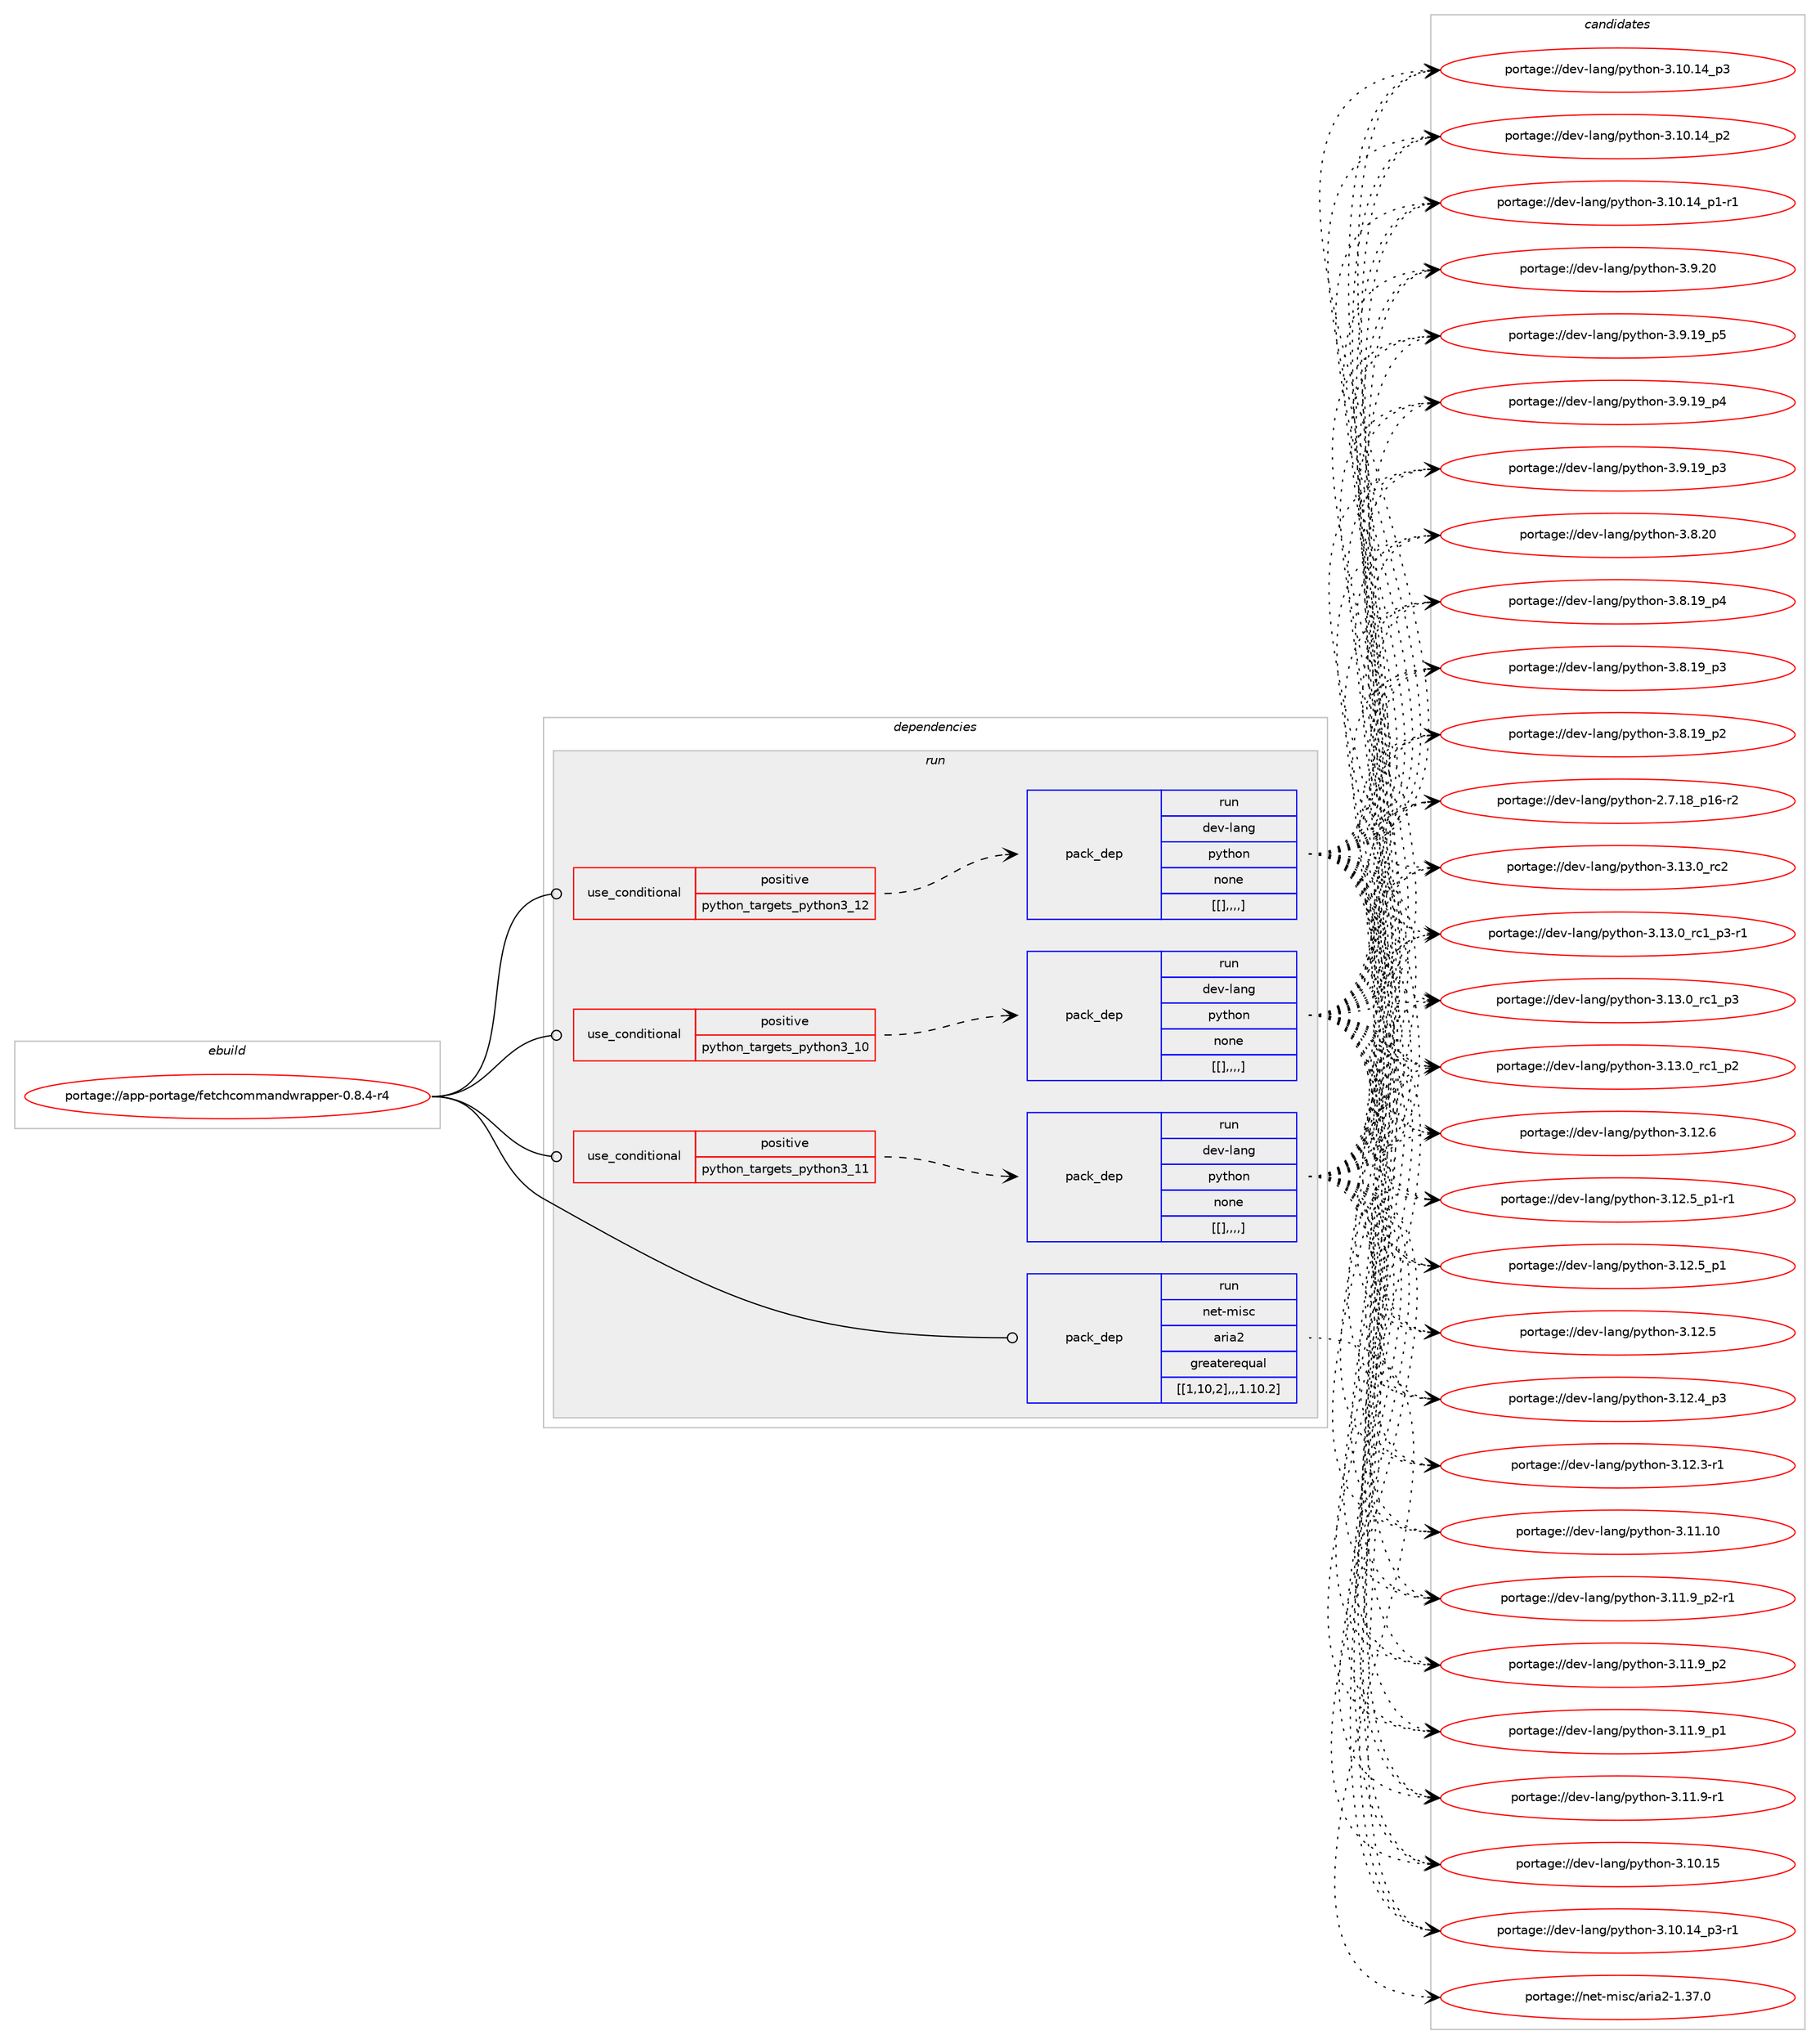 digraph prolog {

# *************
# Graph options
# *************

newrank=true;
concentrate=true;
compound=true;
graph [rankdir=LR,fontname=Helvetica,fontsize=10,ranksep=1.5];#, ranksep=2.5, nodesep=0.2];
edge  [arrowhead=vee];
node  [fontname=Helvetica,fontsize=10];

# **********
# The ebuild
# **********

subgraph cluster_leftcol {
color=gray;
label=<<i>ebuild</i>>;
id [label="portage://app-portage/fetchcommandwrapper-0.8.4-r4", color=red, width=4, href="../app-portage/fetchcommandwrapper-0.8.4-r4.svg"];
}

# ****************
# The dependencies
# ****************

subgraph cluster_midcol {
color=gray;
label=<<i>dependencies</i>>;
subgraph cluster_compile {
fillcolor="#eeeeee";
style=filled;
label=<<i>compile</i>>;
}
subgraph cluster_compileandrun {
fillcolor="#eeeeee";
style=filled;
label=<<i>compile and run</i>>;
}
subgraph cluster_run {
fillcolor="#eeeeee";
style=filled;
label=<<i>run</i>>;
subgraph cond14188 {
dependency50901 [label=<<TABLE BORDER="0" CELLBORDER="1" CELLSPACING="0" CELLPADDING="4"><TR><TD ROWSPAN="3" CELLPADDING="10">use_conditional</TD></TR><TR><TD>positive</TD></TR><TR><TD>python_targets_python3_10</TD></TR></TABLE>>, shape=none, color=red];
subgraph pack36253 {
dependency50902 [label=<<TABLE BORDER="0" CELLBORDER="1" CELLSPACING="0" CELLPADDING="4" WIDTH="220"><TR><TD ROWSPAN="6" CELLPADDING="30">pack_dep</TD></TR><TR><TD WIDTH="110">run</TD></TR><TR><TD>dev-lang</TD></TR><TR><TD>python</TD></TR><TR><TD>none</TD></TR><TR><TD>[[],,,,]</TD></TR></TABLE>>, shape=none, color=blue];
}
dependency50901:e -> dependency50902:w [weight=20,style="dashed",arrowhead="vee"];
}
id:e -> dependency50901:w [weight=20,style="solid",arrowhead="odot"];
subgraph cond14189 {
dependency50903 [label=<<TABLE BORDER="0" CELLBORDER="1" CELLSPACING="0" CELLPADDING="4"><TR><TD ROWSPAN="3" CELLPADDING="10">use_conditional</TD></TR><TR><TD>positive</TD></TR><TR><TD>python_targets_python3_11</TD></TR></TABLE>>, shape=none, color=red];
subgraph pack36254 {
dependency50904 [label=<<TABLE BORDER="0" CELLBORDER="1" CELLSPACING="0" CELLPADDING="4" WIDTH="220"><TR><TD ROWSPAN="6" CELLPADDING="30">pack_dep</TD></TR><TR><TD WIDTH="110">run</TD></TR><TR><TD>dev-lang</TD></TR><TR><TD>python</TD></TR><TR><TD>none</TD></TR><TR><TD>[[],,,,]</TD></TR></TABLE>>, shape=none, color=blue];
}
dependency50903:e -> dependency50904:w [weight=20,style="dashed",arrowhead="vee"];
}
id:e -> dependency50903:w [weight=20,style="solid",arrowhead="odot"];
subgraph cond14190 {
dependency50905 [label=<<TABLE BORDER="0" CELLBORDER="1" CELLSPACING="0" CELLPADDING="4"><TR><TD ROWSPAN="3" CELLPADDING="10">use_conditional</TD></TR><TR><TD>positive</TD></TR><TR><TD>python_targets_python3_12</TD></TR></TABLE>>, shape=none, color=red];
subgraph pack36255 {
dependency50906 [label=<<TABLE BORDER="0" CELLBORDER="1" CELLSPACING="0" CELLPADDING="4" WIDTH="220"><TR><TD ROWSPAN="6" CELLPADDING="30">pack_dep</TD></TR><TR><TD WIDTH="110">run</TD></TR><TR><TD>dev-lang</TD></TR><TR><TD>python</TD></TR><TR><TD>none</TD></TR><TR><TD>[[],,,,]</TD></TR></TABLE>>, shape=none, color=blue];
}
dependency50905:e -> dependency50906:w [weight=20,style="dashed",arrowhead="vee"];
}
id:e -> dependency50905:w [weight=20,style="solid",arrowhead="odot"];
subgraph pack36256 {
dependency50907 [label=<<TABLE BORDER="0" CELLBORDER="1" CELLSPACING="0" CELLPADDING="4" WIDTH="220"><TR><TD ROWSPAN="6" CELLPADDING="30">pack_dep</TD></TR><TR><TD WIDTH="110">run</TD></TR><TR><TD>net-misc</TD></TR><TR><TD>aria2</TD></TR><TR><TD>greaterequal</TD></TR><TR><TD>[[1,10,2],,,1.10.2]</TD></TR></TABLE>>, shape=none, color=blue];
}
id:e -> dependency50907:w [weight=20,style="solid",arrowhead="odot"];
}
}

# **************
# The candidates
# **************

subgraph cluster_choices {
rank=same;
color=gray;
label=<<i>candidates</i>>;

subgraph choice36253 {
color=black;
nodesep=1;
choice10010111845108971101034711212111610411111045514649514648951149950 [label="portage://dev-lang/python-3.13.0_rc2", color=red, width=4,href="../dev-lang/python-3.13.0_rc2.svg"];
choice1001011184510897110103471121211161041111104551464951464895114994995112514511449 [label="portage://dev-lang/python-3.13.0_rc1_p3-r1", color=red, width=4,href="../dev-lang/python-3.13.0_rc1_p3-r1.svg"];
choice100101118451089711010347112121116104111110455146495146489511499499511251 [label="portage://dev-lang/python-3.13.0_rc1_p3", color=red, width=4,href="../dev-lang/python-3.13.0_rc1_p3.svg"];
choice100101118451089711010347112121116104111110455146495146489511499499511250 [label="portage://dev-lang/python-3.13.0_rc1_p2", color=red, width=4,href="../dev-lang/python-3.13.0_rc1_p2.svg"];
choice10010111845108971101034711212111610411111045514649504654 [label="portage://dev-lang/python-3.12.6", color=red, width=4,href="../dev-lang/python-3.12.6.svg"];
choice1001011184510897110103471121211161041111104551464950465395112494511449 [label="portage://dev-lang/python-3.12.5_p1-r1", color=red, width=4,href="../dev-lang/python-3.12.5_p1-r1.svg"];
choice100101118451089711010347112121116104111110455146495046539511249 [label="portage://dev-lang/python-3.12.5_p1", color=red, width=4,href="../dev-lang/python-3.12.5_p1.svg"];
choice10010111845108971101034711212111610411111045514649504653 [label="portage://dev-lang/python-3.12.5", color=red, width=4,href="../dev-lang/python-3.12.5.svg"];
choice100101118451089711010347112121116104111110455146495046529511251 [label="portage://dev-lang/python-3.12.4_p3", color=red, width=4,href="../dev-lang/python-3.12.4_p3.svg"];
choice100101118451089711010347112121116104111110455146495046514511449 [label="portage://dev-lang/python-3.12.3-r1", color=red, width=4,href="../dev-lang/python-3.12.3-r1.svg"];
choice1001011184510897110103471121211161041111104551464949464948 [label="portage://dev-lang/python-3.11.10", color=red, width=4,href="../dev-lang/python-3.11.10.svg"];
choice1001011184510897110103471121211161041111104551464949465795112504511449 [label="portage://dev-lang/python-3.11.9_p2-r1", color=red, width=4,href="../dev-lang/python-3.11.9_p2-r1.svg"];
choice100101118451089711010347112121116104111110455146494946579511250 [label="portage://dev-lang/python-3.11.9_p2", color=red, width=4,href="../dev-lang/python-3.11.9_p2.svg"];
choice100101118451089711010347112121116104111110455146494946579511249 [label="portage://dev-lang/python-3.11.9_p1", color=red, width=4,href="../dev-lang/python-3.11.9_p1.svg"];
choice100101118451089711010347112121116104111110455146494946574511449 [label="portage://dev-lang/python-3.11.9-r1", color=red, width=4,href="../dev-lang/python-3.11.9-r1.svg"];
choice1001011184510897110103471121211161041111104551464948464953 [label="portage://dev-lang/python-3.10.15", color=red, width=4,href="../dev-lang/python-3.10.15.svg"];
choice100101118451089711010347112121116104111110455146494846495295112514511449 [label="portage://dev-lang/python-3.10.14_p3-r1", color=red, width=4,href="../dev-lang/python-3.10.14_p3-r1.svg"];
choice10010111845108971101034711212111610411111045514649484649529511251 [label="portage://dev-lang/python-3.10.14_p3", color=red, width=4,href="../dev-lang/python-3.10.14_p3.svg"];
choice10010111845108971101034711212111610411111045514649484649529511250 [label="portage://dev-lang/python-3.10.14_p2", color=red, width=4,href="../dev-lang/python-3.10.14_p2.svg"];
choice100101118451089711010347112121116104111110455146494846495295112494511449 [label="portage://dev-lang/python-3.10.14_p1-r1", color=red, width=4,href="../dev-lang/python-3.10.14_p1-r1.svg"];
choice10010111845108971101034711212111610411111045514657465048 [label="portage://dev-lang/python-3.9.20", color=red, width=4,href="../dev-lang/python-3.9.20.svg"];
choice100101118451089711010347112121116104111110455146574649579511253 [label="portage://dev-lang/python-3.9.19_p5", color=red, width=4,href="../dev-lang/python-3.9.19_p5.svg"];
choice100101118451089711010347112121116104111110455146574649579511252 [label="portage://dev-lang/python-3.9.19_p4", color=red, width=4,href="../dev-lang/python-3.9.19_p4.svg"];
choice100101118451089711010347112121116104111110455146574649579511251 [label="portage://dev-lang/python-3.9.19_p3", color=red, width=4,href="../dev-lang/python-3.9.19_p3.svg"];
choice10010111845108971101034711212111610411111045514656465048 [label="portage://dev-lang/python-3.8.20", color=red, width=4,href="../dev-lang/python-3.8.20.svg"];
choice100101118451089711010347112121116104111110455146564649579511252 [label="portage://dev-lang/python-3.8.19_p4", color=red, width=4,href="../dev-lang/python-3.8.19_p4.svg"];
choice100101118451089711010347112121116104111110455146564649579511251 [label="portage://dev-lang/python-3.8.19_p3", color=red, width=4,href="../dev-lang/python-3.8.19_p3.svg"];
choice100101118451089711010347112121116104111110455146564649579511250 [label="portage://dev-lang/python-3.8.19_p2", color=red, width=4,href="../dev-lang/python-3.8.19_p2.svg"];
choice100101118451089711010347112121116104111110455046554649569511249544511450 [label="portage://dev-lang/python-2.7.18_p16-r2", color=red, width=4,href="../dev-lang/python-2.7.18_p16-r2.svg"];
dependency50902:e -> choice10010111845108971101034711212111610411111045514649514648951149950:w [style=dotted,weight="100"];
dependency50902:e -> choice1001011184510897110103471121211161041111104551464951464895114994995112514511449:w [style=dotted,weight="100"];
dependency50902:e -> choice100101118451089711010347112121116104111110455146495146489511499499511251:w [style=dotted,weight="100"];
dependency50902:e -> choice100101118451089711010347112121116104111110455146495146489511499499511250:w [style=dotted,weight="100"];
dependency50902:e -> choice10010111845108971101034711212111610411111045514649504654:w [style=dotted,weight="100"];
dependency50902:e -> choice1001011184510897110103471121211161041111104551464950465395112494511449:w [style=dotted,weight="100"];
dependency50902:e -> choice100101118451089711010347112121116104111110455146495046539511249:w [style=dotted,weight="100"];
dependency50902:e -> choice10010111845108971101034711212111610411111045514649504653:w [style=dotted,weight="100"];
dependency50902:e -> choice100101118451089711010347112121116104111110455146495046529511251:w [style=dotted,weight="100"];
dependency50902:e -> choice100101118451089711010347112121116104111110455146495046514511449:w [style=dotted,weight="100"];
dependency50902:e -> choice1001011184510897110103471121211161041111104551464949464948:w [style=dotted,weight="100"];
dependency50902:e -> choice1001011184510897110103471121211161041111104551464949465795112504511449:w [style=dotted,weight="100"];
dependency50902:e -> choice100101118451089711010347112121116104111110455146494946579511250:w [style=dotted,weight="100"];
dependency50902:e -> choice100101118451089711010347112121116104111110455146494946579511249:w [style=dotted,weight="100"];
dependency50902:e -> choice100101118451089711010347112121116104111110455146494946574511449:w [style=dotted,weight="100"];
dependency50902:e -> choice1001011184510897110103471121211161041111104551464948464953:w [style=dotted,weight="100"];
dependency50902:e -> choice100101118451089711010347112121116104111110455146494846495295112514511449:w [style=dotted,weight="100"];
dependency50902:e -> choice10010111845108971101034711212111610411111045514649484649529511251:w [style=dotted,weight="100"];
dependency50902:e -> choice10010111845108971101034711212111610411111045514649484649529511250:w [style=dotted,weight="100"];
dependency50902:e -> choice100101118451089711010347112121116104111110455146494846495295112494511449:w [style=dotted,weight="100"];
dependency50902:e -> choice10010111845108971101034711212111610411111045514657465048:w [style=dotted,weight="100"];
dependency50902:e -> choice100101118451089711010347112121116104111110455146574649579511253:w [style=dotted,weight="100"];
dependency50902:e -> choice100101118451089711010347112121116104111110455146574649579511252:w [style=dotted,weight="100"];
dependency50902:e -> choice100101118451089711010347112121116104111110455146574649579511251:w [style=dotted,weight="100"];
dependency50902:e -> choice10010111845108971101034711212111610411111045514656465048:w [style=dotted,weight="100"];
dependency50902:e -> choice100101118451089711010347112121116104111110455146564649579511252:w [style=dotted,weight="100"];
dependency50902:e -> choice100101118451089711010347112121116104111110455146564649579511251:w [style=dotted,weight="100"];
dependency50902:e -> choice100101118451089711010347112121116104111110455146564649579511250:w [style=dotted,weight="100"];
dependency50902:e -> choice100101118451089711010347112121116104111110455046554649569511249544511450:w [style=dotted,weight="100"];
}
subgraph choice36254 {
color=black;
nodesep=1;
choice10010111845108971101034711212111610411111045514649514648951149950 [label="portage://dev-lang/python-3.13.0_rc2", color=red, width=4,href="../dev-lang/python-3.13.0_rc2.svg"];
choice1001011184510897110103471121211161041111104551464951464895114994995112514511449 [label="portage://dev-lang/python-3.13.0_rc1_p3-r1", color=red, width=4,href="../dev-lang/python-3.13.0_rc1_p3-r1.svg"];
choice100101118451089711010347112121116104111110455146495146489511499499511251 [label="portage://dev-lang/python-3.13.0_rc1_p3", color=red, width=4,href="../dev-lang/python-3.13.0_rc1_p3.svg"];
choice100101118451089711010347112121116104111110455146495146489511499499511250 [label="portage://dev-lang/python-3.13.0_rc1_p2", color=red, width=4,href="../dev-lang/python-3.13.0_rc1_p2.svg"];
choice10010111845108971101034711212111610411111045514649504654 [label="portage://dev-lang/python-3.12.6", color=red, width=4,href="../dev-lang/python-3.12.6.svg"];
choice1001011184510897110103471121211161041111104551464950465395112494511449 [label="portage://dev-lang/python-3.12.5_p1-r1", color=red, width=4,href="../dev-lang/python-3.12.5_p1-r1.svg"];
choice100101118451089711010347112121116104111110455146495046539511249 [label="portage://dev-lang/python-3.12.5_p1", color=red, width=4,href="../dev-lang/python-3.12.5_p1.svg"];
choice10010111845108971101034711212111610411111045514649504653 [label="portage://dev-lang/python-3.12.5", color=red, width=4,href="../dev-lang/python-3.12.5.svg"];
choice100101118451089711010347112121116104111110455146495046529511251 [label="portage://dev-lang/python-3.12.4_p3", color=red, width=4,href="../dev-lang/python-3.12.4_p3.svg"];
choice100101118451089711010347112121116104111110455146495046514511449 [label="portage://dev-lang/python-3.12.3-r1", color=red, width=4,href="../dev-lang/python-3.12.3-r1.svg"];
choice1001011184510897110103471121211161041111104551464949464948 [label="portage://dev-lang/python-3.11.10", color=red, width=4,href="../dev-lang/python-3.11.10.svg"];
choice1001011184510897110103471121211161041111104551464949465795112504511449 [label="portage://dev-lang/python-3.11.9_p2-r1", color=red, width=4,href="../dev-lang/python-3.11.9_p2-r1.svg"];
choice100101118451089711010347112121116104111110455146494946579511250 [label="portage://dev-lang/python-3.11.9_p2", color=red, width=4,href="../dev-lang/python-3.11.9_p2.svg"];
choice100101118451089711010347112121116104111110455146494946579511249 [label="portage://dev-lang/python-3.11.9_p1", color=red, width=4,href="../dev-lang/python-3.11.9_p1.svg"];
choice100101118451089711010347112121116104111110455146494946574511449 [label="portage://dev-lang/python-3.11.9-r1", color=red, width=4,href="../dev-lang/python-3.11.9-r1.svg"];
choice1001011184510897110103471121211161041111104551464948464953 [label="portage://dev-lang/python-3.10.15", color=red, width=4,href="../dev-lang/python-3.10.15.svg"];
choice100101118451089711010347112121116104111110455146494846495295112514511449 [label="portage://dev-lang/python-3.10.14_p3-r1", color=red, width=4,href="../dev-lang/python-3.10.14_p3-r1.svg"];
choice10010111845108971101034711212111610411111045514649484649529511251 [label="portage://dev-lang/python-3.10.14_p3", color=red, width=4,href="../dev-lang/python-3.10.14_p3.svg"];
choice10010111845108971101034711212111610411111045514649484649529511250 [label="portage://dev-lang/python-3.10.14_p2", color=red, width=4,href="../dev-lang/python-3.10.14_p2.svg"];
choice100101118451089711010347112121116104111110455146494846495295112494511449 [label="portage://dev-lang/python-3.10.14_p1-r1", color=red, width=4,href="../dev-lang/python-3.10.14_p1-r1.svg"];
choice10010111845108971101034711212111610411111045514657465048 [label="portage://dev-lang/python-3.9.20", color=red, width=4,href="../dev-lang/python-3.9.20.svg"];
choice100101118451089711010347112121116104111110455146574649579511253 [label="portage://dev-lang/python-3.9.19_p5", color=red, width=4,href="../dev-lang/python-3.9.19_p5.svg"];
choice100101118451089711010347112121116104111110455146574649579511252 [label="portage://dev-lang/python-3.9.19_p4", color=red, width=4,href="../dev-lang/python-3.9.19_p4.svg"];
choice100101118451089711010347112121116104111110455146574649579511251 [label="portage://dev-lang/python-3.9.19_p3", color=red, width=4,href="../dev-lang/python-3.9.19_p3.svg"];
choice10010111845108971101034711212111610411111045514656465048 [label="portage://dev-lang/python-3.8.20", color=red, width=4,href="../dev-lang/python-3.8.20.svg"];
choice100101118451089711010347112121116104111110455146564649579511252 [label="portage://dev-lang/python-3.8.19_p4", color=red, width=4,href="../dev-lang/python-3.8.19_p4.svg"];
choice100101118451089711010347112121116104111110455146564649579511251 [label="portage://dev-lang/python-3.8.19_p3", color=red, width=4,href="../dev-lang/python-3.8.19_p3.svg"];
choice100101118451089711010347112121116104111110455146564649579511250 [label="portage://dev-lang/python-3.8.19_p2", color=red, width=4,href="../dev-lang/python-3.8.19_p2.svg"];
choice100101118451089711010347112121116104111110455046554649569511249544511450 [label="portage://dev-lang/python-2.7.18_p16-r2", color=red, width=4,href="../dev-lang/python-2.7.18_p16-r2.svg"];
dependency50904:e -> choice10010111845108971101034711212111610411111045514649514648951149950:w [style=dotted,weight="100"];
dependency50904:e -> choice1001011184510897110103471121211161041111104551464951464895114994995112514511449:w [style=dotted,weight="100"];
dependency50904:e -> choice100101118451089711010347112121116104111110455146495146489511499499511251:w [style=dotted,weight="100"];
dependency50904:e -> choice100101118451089711010347112121116104111110455146495146489511499499511250:w [style=dotted,weight="100"];
dependency50904:e -> choice10010111845108971101034711212111610411111045514649504654:w [style=dotted,weight="100"];
dependency50904:e -> choice1001011184510897110103471121211161041111104551464950465395112494511449:w [style=dotted,weight="100"];
dependency50904:e -> choice100101118451089711010347112121116104111110455146495046539511249:w [style=dotted,weight="100"];
dependency50904:e -> choice10010111845108971101034711212111610411111045514649504653:w [style=dotted,weight="100"];
dependency50904:e -> choice100101118451089711010347112121116104111110455146495046529511251:w [style=dotted,weight="100"];
dependency50904:e -> choice100101118451089711010347112121116104111110455146495046514511449:w [style=dotted,weight="100"];
dependency50904:e -> choice1001011184510897110103471121211161041111104551464949464948:w [style=dotted,weight="100"];
dependency50904:e -> choice1001011184510897110103471121211161041111104551464949465795112504511449:w [style=dotted,weight="100"];
dependency50904:e -> choice100101118451089711010347112121116104111110455146494946579511250:w [style=dotted,weight="100"];
dependency50904:e -> choice100101118451089711010347112121116104111110455146494946579511249:w [style=dotted,weight="100"];
dependency50904:e -> choice100101118451089711010347112121116104111110455146494946574511449:w [style=dotted,weight="100"];
dependency50904:e -> choice1001011184510897110103471121211161041111104551464948464953:w [style=dotted,weight="100"];
dependency50904:e -> choice100101118451089711010347112121116104111110455146494846495295112514511449:w [style=dotted,weight="100"];
dependency50904:e -> choice10010111845108971101034711212111610411111045514649484649529511251:w [style=dotted,weight="100"];
dependency50904:e -> choice10010111845108971101034711212111610411111045514649484649529511250:w [style=dotted,weight="100"];
dependency50904:e -> choice100101118451089711010347112121116104111110455146494846495295112494511449:w [style=dotted,weight="100"];
dependency50904:e -> choice10010111845108971101034711212111610411111045514657465048:w [style=dotted,weight="100"];
dependency50904:e -> choice100101118451089711010347112121116104111110455146574649579511253:w [style=dotted,weight="100"];
dependency50904:e -> choice100101118451089711010347112121116104111110455146574649579511252:w [style=dotted,weight="100"];
dependency50904:e -> choice100101118451089711010347112121116104111110455146574649579511251:w [style=dotted,weight="100"];
dependency50904:e -> choice10010111845108971101034711212111610411111045514656465048:w [style=dotted,weight="100"];
dependency50904:e -> choice100101118451089711010347112121116104111110455146564649579511252:w [style=dotted,weight="100"];
dependency50904:e -> choice100101118451089711010347112121116104111110455146564649579511251:w [style=dotted,weight="100"];
dependency50904:e -> choice100101118451089711010347112121116104111110455146564649579511250:w [style=dotted,weight="100"];
dependency50904:e -> choice100101118451089711010347112121116104111110455046554649569511249544511450:w [style=dotted,weight="100"];
}
subgraph choice36255 {
color=black;
nodesep=1;
choice10010111845108971101034711212111610411111045514649514648951149950 [label="portage://dev-lang/python-3.13.0_rc2", color=red, width=4,href="../dev-lang/python-3.13.0_rc2.svg"];
choice1001011184510897110103471121211161041111104551464951464895114994995112514511449 [label="portage://dev-lang/python-3.13.0_rc1_p3-r1", color=red, width=4,href="../dev-lang/python-3.13.0_rc1_p3-r1.svg"];
choice100101118451089711010347112121116104111110455146495146489511499499511251 [label="portage://dev-lang/python-3.13.0_rc1_p3", color=red, width=4,href="../dev-lang/python-3.13.0_rc1_p3.svg"];
choice100101118451089711010347112121116104111110455146495146489511499499511250 [label="portage://dev-lang/python-3.13.0_rc1_p2", color=red, width=4,href="../dev-lang/python-3.13.0_rc1_p2.svg"];
choice10010111845108971101034711212111610411111045514649504654 [label="portage://dev-lang/python-3.12.6", color=red, width=4,href="../dev-lang/python-3.12.6.svg"];
choice1001011184510897110103471121211161041111104551464950465395112494511449 [label="portage://dev-lang/python-3.12.5_p1-r1", color=red, width=4,href="../dev-lang/python-3.12.5_p1-r1.svg"];
choice100101118451089711010347112121116104111110455146495046539511249 [label="portage://dev-lang/python-3.12.5_p1", color=red, width=4,href="../dev-lang/python-3.12.5_p1.svg"];
choice10010111845108971101034711212111610411111045514649504653 [label="portage://dev-lang/python-3.12.5", color=red, width=4,href="../dev-lang/python-3.12.5.svg"];
choice100101118451089711010347112121116104111110455146495046529511251 [label="portage://dev-lang/python-3.12.4_p3", color=red, width=4,href="../dev-lang/python-3.12.4_p3.svg"];
choice100101118451089711010347112121116104111110455146495046514511449 [label="portage://dev-lang/python-3.12.3-r1", color=red, width=4,href="../dev-lang/python-3.12.3-r1.svg"];
choice1001011184510897110103471121211161041111104551464949464948 [label="portage://dev-lang/python-3.11.10", color=red, width=4,href="../dev-lang/python-3.11.10.svg"];
choice1001011184510897110103471121211161041111104551464949465795112504511449 [label="portage://dev-lang/python-3.11.9_p2-r1", color=red, width=4,href="../dev-lang/python-3.11.9_p2-r1.svg"];
choice100101118451089711010347112121116104111110455146494946579511250 [label="portage://dev-lang/python-3.11.9_p2", color=red, width=4,href="../dev-lang/python-3.11.9_p2.svg"];
choice100101118451089711010347112121116104111110455146494946579511249 [label="portage://dev-lang/python-3.11.9_p1", color=red, width=4,href="../dev-lang/python-3.11.9_p1.svg"];
choice100101118451089711010347112121116104111110455146494946574511449 [label="portage://dev-lang/python-3.11.9-r1", color=red, width=4,href="../dev-lang/python-3.11.9-r1.svg"];
choice1001011184510897110103471121211161041111104551464948464953 [label="portage://dev-lang/python-3.10.15", color=red, width=4,href="../dev-lang/python-3.10.15.svg"];
choice100101118451089711010347112121116104111110455146494846495295112514511449 [label="portage://dev-lang/python-3.10.14_p3-r1", color=red, width=4,href="../dev-lang/python-3.10.14_p3-r1.svg"];
choice10010111845108971101034711212111610411111045514649484649529511251 [label="portage://dev-lang/python-3.10.14_p3", color=red, width=4,href="../dev-lang/python-3.10.14_p3.svg"];
choice10010111845108971101034711212111610411111045514649484649529511250 [label="portage://dev-lang/python-3.10.14_p2", color=red, width=4,href="../dev-lang/python-3.10.14_p2.svg"];
choice100101118451089711010347112121116104111110455146494846495295112494511449 [label="portage://dev-lang/python-3.10.14_p1-r1", color=red, width=4,href="../dev-lang/python-3.10.14_p1-r1.svg"];
choice10010111845108971101034711212111610411111045514657465048 [label="portage://dev-lang/python-3.9.20", color=red, width=4,href="../dev-lang/python-3.9.20.svg"];
choice100101118451089711010347112121116104111110455146574649579511253 [label="portage://dev-lang/python-3.9.19_p5", color=red, width=4,href="../dev-lang/python-3.9.19_p5.svg"];
choice100101118451089711010347112121116104111110455146574649579511252 [label="portage://dev-lang/python-3.9.19_p4", color=red, width=4,href="../dev-lang/python-3.9.19_p4.svg"];
choice100101118451089711010347112121116104111110455146574649579511251 [label="portage://dev-lang/python-3.9.19_p3", color=red, width=4,href="../dev-lang/python-3.9.19_p3.svg"];
choice10010111845108971101034711212111610411111045514656465048 [label="portage://dev-lang/python-3.8.20", color=red, width=4,href="../dev-lang/python-3.8.20.svg"];
choice100101118451089711010347112121116104111110455146564649579511252 [label="portage://dev-lang/python-3.8.19_p4", color=red, width=4,href="../dev-lang/python-3.8.19_p4.svg"];
choice100101118451089711010347112121116104111110455146564649579511251 [label="portage://dev-lang/python-3.8.19_p3", color=red, width=4,href="../dev-lang/python-3.8.19_p3.svg"];
choice100101118451089711010347112121116104111110455146564649579511250 [label="portage://dev-lang/python-3.8.19_p2", color=red, width=4,href="../dev-lang/python-3.8.19_p2.svg"];
choice100101118451089711010347112121116104111110455046554649569511249544511450 [label="portage://dev-lang/python-2.7.18_p16-r2", color=red, width=4,href="../dev-lang/python-2.7.18_p16-r2.svg"];
dependency50906:e -> choice10010111845108971101034711212111610411111045514649514648951149950:w [style=dotted,weight="100"];
dependency50906:e -> choice1001011184510897110103471121211161041111104551464951464895114994995112514511449:w [style=dotted,weight="100"];
dependency50906:e -> choice100101118451089711010347112121116104111110455146495146489511499499511251:w [style=dotted,weight="100"];
dependency50906:e -> choice100101118451089711010347112121116104111110455146495146489511499499511250:w [style=dotted,weight="100"];
dependency50906:e -> choice10010111845108971101034711212111610411111045514649504654:w [style=dotted,weight="100"];
dependency50906:e -> choice1001011184510897110103471121211161041111104551464950465395112494511449:w [style=dotted,weight="100"];
dependency50906:e -> choice100101118451089711010347112121116104111110455146495046539511249:w [style=dotted,weight="100"];
dependency50906:e -> choice10010111845108971101034711212111610411111045514649504653:w [style=dotted,weight="100"];
dependency50906:e -> choice100101118451089711010347112121116104111110455146495046529511251:w [style=dotted,weight="100"];
dependency50906:e -> choice100101118451089711010347112121116104111110455146495046514511449:w [style=dotted,weight="100"];
dependency50906:e -> choice1001011184510897110103471121211161041111104551464949464948:w [style=dotted,weight="100"];
dependency50906:e -> choice1001011184510897110103471121211161041111104551464949465795112504511449:w [style=dotted,weight="100"];
dependency50906:e -> choice100101118451089711010347112121116104111110455146494946579511250:w [style=dotted,weight="100"];
dependency50906:e -> choice100101118451089711010347112121116104111110455146494946579511249:w [style=dotted,weight="100"];
dependency50906:e -> choice100101118451089711010347112121116104111110455146494946574511449:w [style=dotted,weight="100"];
dependency50906:e -> choice1001011184510897110103471121211161041111104551464948464953:w [style=dotted,weight="100"];
dependency50906:e -> choice100101118451089711010347112121116104111110455146494846495295112514511449:w [style=dotted,weight="100"];
dependency50906:e -> choice10010111845108971101034711212111610411111045514649484649529511251:w [style=dotted,weight="100"];
dependency50906:e -> choice10010111845108971101034711212111610411111045514649484649529511250:w [style=dotted,weight="100"];
dependency50906:e -> choice100101118451089711010347112121116104111110455146494846495295112494511449:w [style=dotted,weight="100"];
dependency50906:e -> choice10010111845108971101034711212111610411111045514657465048:w [style=dotted,weight="100"];
dependency50906:e -> choice100101118451089711010347112121116104111110455146574649579511253:w [style=dotted,weight="100"];
dependency50906:e -> choice100101118451089711010347112121116104111110455146574649579511252:w [style=dotted,weight="100"];
dependency50906:e -> choice100101118451089711010347112121116104111110455146574649579511251:w [style=dotted,weight="100"];
dependency50906:e -> choice10010111845108971101034711212111610411111045514656465048:w [style=dotted,weight="100"];
dependency50906:e -> choice100101118451089711010347112121116104111110455146564649579511252:w [style=dotted,weight="100"];
dependency50906:e -> choice100101118451089711010347112121116104111110455146564649579511251:w [style=dotted,weight="100"];
dependency50906:e -> choice100101118451089711010347112121116104111110455146564649579511250:w [style=dotted,weight="100"];
dependency50906:e -> choice100101118451089711010347112121116104111110455046554649569511249544511450:w [style=dotted,weight="100"];
}
subgraph choice36256 {
color=black;
nodesep=1;
choice11010111645109105115994797114105975045494651554648 [label="portage://net-misc/aria2-1.37.0", color=red, width=4,href="../net-misc/aria2-1.37.0.svg"];
dependency50907:e -> choice11010111645109105115994797114105975045494651554648:w [style=dotted,weight="100"];
}
}

}
